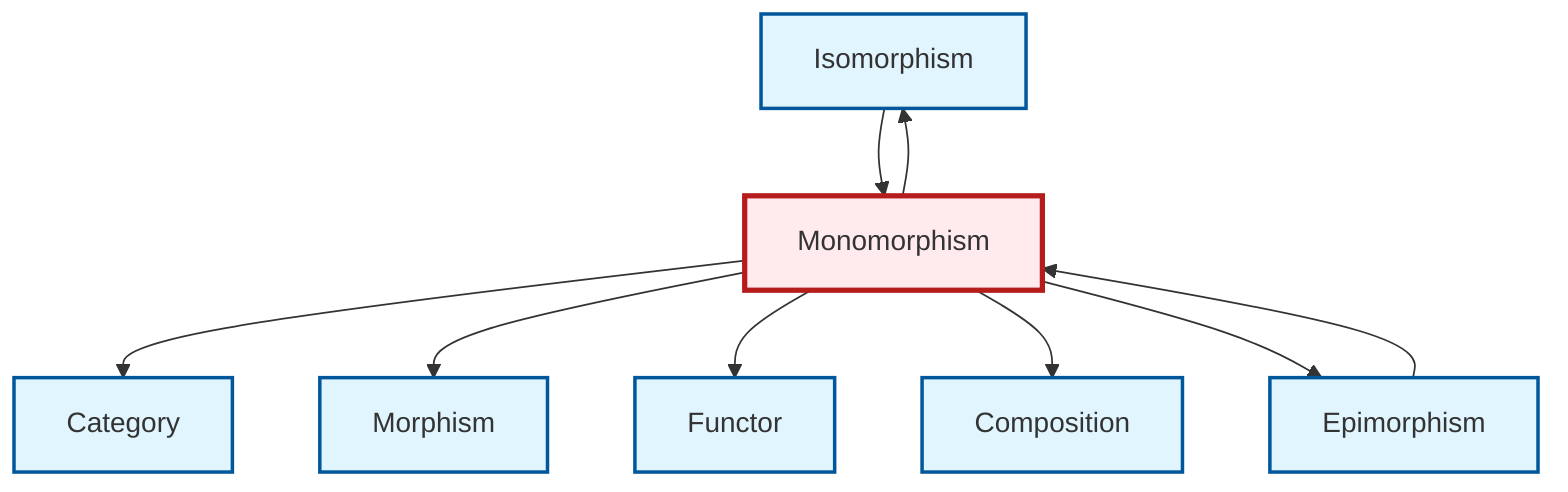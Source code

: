 graph TD
    classDef definition fill:#e1f5fe,stroke:#01579b,stroke-width:2px
    classDef theorem fill:#f3e5f5,stroke:#4a148c,stroke-width:2px
    classDef axiom fill:#fff3e0,stroke:#e65100,stroke-width:2px
    classDef example fill:#e8f5e9,stroke:#1b5e20,stroke-width:2px
    classDef current fill:#ffebee,stroke:#b71c1c,stroke-width:3px
    def-isomorphism["Isomorphism"]:::definition
    def-functor["Functor"]:::definition
    def-epimorphism["Epimorphism"]:::definition
    def-morphism["Morphism"]:::definition
    def-monomorphism["Monomorphism"]:::definition
    def-category["Category"]:::definition
    def-composition["Composition"]:::definition
    def-isomorphism --> def-monomorphism
    def-monomorphism --> def-category
    def-monomorphism --> def-morphism
    def-epimorphism --> def-monomorphism
    def-monomorphism --> def-functor
    def-monomorphism --> def-composition
    def-monomorphism --> def-epimorphism
    def-monomorphism --> def-isomorphism
    class def-monomorphism current